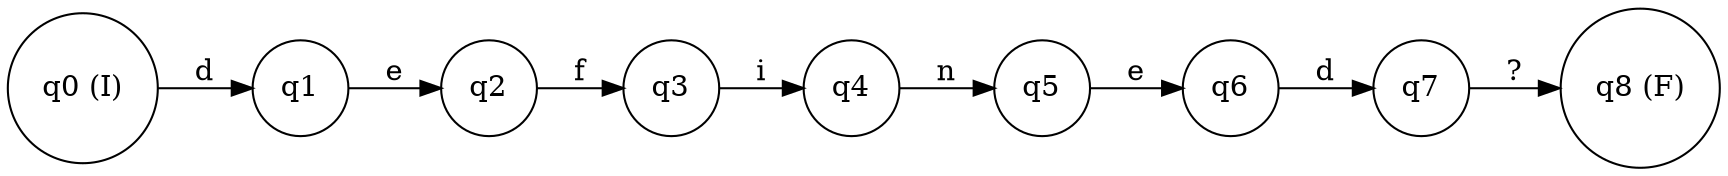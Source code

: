 digraph finite_state_machine {
rankdir=LR;
node [shape = circle];
q0 [label="q0 (I)"];
q1 [label="q1"];
q2 [label="q2"];
q3 [label="q3"];
q4 [label="q4"];
q5 [label="q5"];
q6 [label="q6"];
q7 [label="q7"];
q8 [label="q8 (F)"];
q0 -> q1 [label="d"];
q1 -> q2 [label="e"];
q2 -> q3 [label="f"];
q3 -> q4 [label="i"];
q4 -> q5 [label="n"];
q5 -> q6 [label="e"];
q6 -> q7 [label="d"];
q7 -> q8 [label="?"];
}